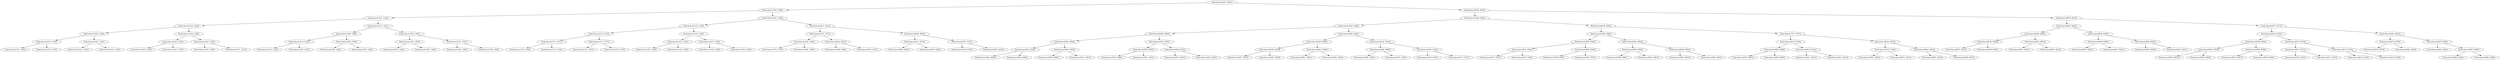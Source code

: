 digraph G{
1124128625 [label="Node{data=[4841, 4841]}"]
1124128625 -> 1487073426
1487073426 [label="Node{data=[1309, 1309]}"]
1487073426 -> 805661411
805661411 [label="Node{data=[1232, 1232]}"]
805661411 -> 212962196
212962196 [label="Node{data=[1224, 1224]}"]
212962196 -> 1229942316
1229942316 [label="Node{data=[1220, 1220]}"]
1229942316 -> 111550967
111550967 [label="Node{data=[1218, 1218]}"]
111550967 -> 493818290
493818290 [label="Node{data=[1183, 1183]}"]
111550967 -> 486724768
486724768 [label="Node{data=[1219, 1219]}"]
1229942316 -> 789509922
789509922 [label="Node{data=[1222, 1222]}"]
789509922 -> 403755693
403755693 [label="Node{data=[1221, 1221]}"]
789509922 -> 2107093660
2107093660 [label="Node{data=[1223, 1223]}"]
212962196 -> 1992019546
1992019546 [label="Node{data=[1228, 1228]}"]
1992019546 -> 785678408
785678408 [label="Node{data=[1226, 1226]}"]
785678408 -> 818920069
818920069 [label="Node{data=[1225, 1225]}"]
785678408 -> 1879899474
1879899474 [label="Node{data=[1227, 1227]}"]
1992019546 -> 1491936279
1491936279 [label="Node{data=[1230, 1230]}"]
1491936279 -> 1387346306
1387346306 [label="Node{data=[1229, 1229]}"]
1491936279 -> 526887619
526887619 [label="Node{data=[1231, 1231]}"]
805661411 -> 144056848
144056848 [label="Node{data=[1301, 1301]}"]
144056848 -> 963277449
963277449 [label="Node{data=[1268, 1268]}"]
963277449 -> 1649156367
1649156367 [label="Node{data=[1234, 1234]}"]
1649156367 -> 1080012343
1080012343 [label="Node{data=[1233, 1233]}"]
1649156367 -> 2036368014
2036368014 [label="Node{data=[1235, 1235]}"]
963277449 -> 334780689
334780689 [label="Node{data=[1299, 1299]}"]
334780689 -> 280188473
280188473 [label="Node{data=[1285, 1285]}"]
334780689 -> 757103630
757103630 [label="Node{data=[1300, 1300]}"]
144056848 -> 1353318358
1353318358 [label="Node{data=[1305, 1305]}"]
1353318358 -> 1638139907
1638139907 [label="Node{data=[1303, 1303]}"]
1638139907 -> 1806469264
1806469264 [label="Node{data=[1302, 1302]}"]
1638139907 -> 1161976295
1161976295 [label="Node{data=[1304, 1304]}"]
1353318358 -> 1519016406
1519016406 [label="Node{data=[1307, 1307]}"]
1519016406 -> 464496276
464496276 [label="Node{data=[1306, 1306]}"]
1519016406 -> 348673401
348673401 [label="Node{data=[1308, 1308]}"]
1487073426 -> 1133689702
1133689702 [label="Node{data=[1345, 1345]}"]
1133689702 -> 1272843819
1272843819 [label="Node{data=[1319, 1319]}"]
1272843819 -> 765692610
765692610 [label="Node{data=[1315, 1315]}"]
765692610 -> 2073457042
2073457042 [label="Node{data=[1311, 1311]}"]
2073457042 -> 764001293
764001293 [label="Node{data=[1310, 1310]}"]
2073457042 -> 371015873
371015873 [label="Node{data=[1314, 1314]}"]
765692610 -> 668544346
668544346 [label="Node{data=[1317, 1317]}"]
668544346 -> 1863045842
1863045842 [label="Node{data=[1316, 1316]}"]
668544346 -> 251818730
251818730 [label="Node{data=[1318, 1318]}"]
1272843819 -> 1944400003
1944400003 [label="Node{data=[1323, 1323]}"]
1944400003 -> 498626648
498626648 [label="Node{data=[1321, 1321]}"]
498626648 -> 747945087
747945087 [label="Node{data=[1320, 1320]}"]
498626648 -> 815599141
815599141 [label="Node{data=[1322, 1322]}"]
1944400003 -> 1789284765
1789284765 [label="Node{data=[1325, 1325]}"]
1789284765 -> 885179937
885179937 [label="Node{data=[1324, 1324]}"]
1789284765 -> 1027400578
1027400578 [label="Node{data=[1326, 1326]}"]
1133689702 -> 1703423526
1703423526 [label="Node{data=[3611, 3611]}"]
1703423526 -> 1031451059
1031451059 [label="Node{data=[1477, 1477]}"]
1031451059 -> 522951667
522951667 [label="Node{data=[1426, 1426]}"]
522951667 -> 1171344231
1171344231 [label="Node{data=[1373, 1373]}"]
522951667 -> 1628222693
1628222693 [label="Node{data=[1436, 1436]}"]
1031451059 -> 160659038
160659038 [label="Node{data=[2814, 2814]}"]
160659038 -> 1243910300
1243910300 [label="Node{data=[1486, 1486]}"]
160659038 -> 98660556
98660556 [label="Node{data=[2972, 2972]}"]
1703423526 -> 30299913
30299913 [label="Node{data=[4694, 4694]}"]
30299913 -> 335409384
335409384 [label="Node{data=[4214, 4214]}"]
335409384 -> 2108891771
2108891771 [label="Node{data=[3684, 3684]}"]
335409384 -> 1935297041
1935297041 [label="Node{data=[4260, 4260]}"]
30299913 -> 6237548
6237548 [label="Node{data=[4767, 4767]}"]
6237548 -> 2094655295
2094655295 [label="Node{data=[4730, 4730]}"]
6237548 -> 404595237
404595237 [label="Node{data=[4816, 4816]}"]
1124128625 -> 968260085
968260085 [label="Node{data=[8036, 8036]}"]
968260085 -> 1081804770
1081804770 [label="Node{data=[5308, 5308]}"]
1081804770 -> 1940447437
1940447437 [label="Node{data=[5056, 5056]}"]
1940447437 -> 114391063
114391063 [label="Node{data=[5048, 5048]}"]
114391063 -> 203604201
203604201 [label="Node{data=[4964, 4964]}"]
203604201 -> 343839384
343839384 [label="Node{data=[4932, 4932]}"]
343839384 -> 543471186
543471186 [label="Node{data=[4844, 4844]}"]
343839384 -> 762868617
762868617 [label="Node{data=[4949, 4949]}"]
203604201 -> 927451975
927451975 [label="Node{data=[5003, 5003]}"]
927451975 -> 1464690021
1464690021 [label="Node{data=[4995, 4995]}"]
927451975 -> 1377738744
1377738744 [label="Node{data=[5031, 5031]}"]
114391063 -> 1016355337
1016355337 [label="Node{data=[5052, 5052]}"]
1016355337 -> 889234223
889234223 [label="Node{data=[5050, 5050]}"]
889234223 -> 156929703
156929703 [label="Node{data=[5049, 5049]}"]
889234223 -> 798830891
798830891 [label="Node{data=[5051, 5051]}"]
1016355337 -> 835150531
835150531 [label="Node{data=[5054, 5054]}"]
835150531 -> 32417295
32417295 [label="Node{data=[5053, 5053]}"]
835150531 -> 1545355043
1545355043 [label="Node{data=[5055, 5055]}"]
1940447437 -> 449731042
449731042 [label="Node{data=[5064, 5064]}"]
449731042 -> 269873410
269873410 [label="Node{data=[5060, 5060]}"]
269873410 -> 1690301393
1690301393 [label="Node{data=[5058, 5058]}"]
1690301393 -> 1499938114
1499938114 [label="Node{data=[5057, 5057]}"]
1690301393 -> 823033541
823033541 [label="Node{data=[5059, 5059]}"]
269873410 -> 237765639
237765639 [label="Node{data=[5062, 5062]}"]
237765639 -> 362172264
362172264 [label="Node{data=[5061, 5061]}"]
237765639 -> 1971056053
1971056053 [label="Node{data=[5063, 5063]}"]
449731042 -> 935415177
935415177 [label="Node{data=[5164, 5164]}"]
935415177 -> 1495497546
1495497546 [label="Node{data=[5066, 5066]}"]
1495497546 -> 2120843785
2120843785 [label="Node{data=[5065, 5065]}"]
1495497546 -> 1423302196
1423302196 [label="Node{data=[5105, 5105]}"]
935415177 -> 1766157346
1766157346 [label="Node{data=[5233, 5233]}"]
1766157346 -> 729719659
729719659 [label="Node{data=[5185, 5185]}"]
1766157346 -> 422909383
422909383 [label="Node{data=[5277, 5277]}"]
1081804770 -> 1667976363
1667976363 [label="Node{data=[6006, 6006]}"]
1667976363 -> 562895000
562895000 [label="Node{data=[5998, 5998]}"]
562895000 -> 2134282809
2134282809 [label="Node{data=[5409, 5409]}"]
2134282809 -> 1310468917
1310468917 [label="Node{data=[5362, 5362]}"]
1310468917 -> 1999317065
1999317065 [label="Node{data=[5337, 5337]}"]
1310468917 -> 1051437036
1051437036 [label="Node{data=[5393, 5393]}"]
2134282809 -> 1975999834
1975999834 [label="Node{data=[5848, 5848]}"]
1975999834 -> 1521321300
1521321300 [label="Node{data=[5766, 5766]}"]
1975999834 -> 1953142568
1953142568 [label="Node{data=[5997, 5997]}"]
562895000 -> 396216974
396216974 [label="Node{data=[6002, 6002]}"]
396216974 -> 1484744874
1484744874 [label="Node{data=[6000, 6000]}"]
1484744874 -> 1850659284
1850659284 [label="Node{data=[5999, 5999]}"]
1484744874 -> 1321064674
1321064674 [label="Node{data=[6001, 6001]}"]
396216974 -> 932028929
932028929 [label="Node{data=[6004, 6004]}"]
932028929 -> 345290338
345290338 [label="Node{data=[6003, 6003]}"]
932028929 -> 206312789
206312789 [label="Node{data=[6005, 6005]}"]
1667976363 -> 748074742
748074742 [label="Node{data=[7757, 7757]}"]
748074742 -> 1993442511
1993442511 [label="Node{data=[6010, 6010]}"]
1993442511 -> 1204231121
1204231121 [label="Node{data=[6008, 6008]}"]
1204231121 -> 734877889
734877889 [label="Node{data=[6007, 6007]}"]
1204231121 -> 846559816
846559816 [label="Node{data=[6009, 6009]}"]
1993442511 -> 1224238901
1224238901 [label="Node{data=[6012, 6012]}"]
1224238901 -> 924775528
924775528 [label="Node{data=[6011, 6011]}"]
1224238901 -> 1985259802
1985259802 [label="Node{data=[6013, 6013]}"]
748074742 -> 1877621410
1877621410 [label="Node{data=[8032, 8032]}"]
1877621410 -> 1679833509
1679833509 [label="Node{data=[7918, 7918]}"]
1679833509 -> 610090237
610090237 [label="Node{data=[7866, 7866]}"]
1679833509 -> 2006076693
2006076693 [label="Node{data=[8031, 8031]}"]
1877621410 -> 1234392687
1234392687 [label="Node{data=[8034, 8034]}"]
1234392687 -> 740008937
740008937 [label="Node{data=[8033, 8033]}"]
1234392687 -> 1642907715
1642907715 [label="Node{data=[8035, 8035]}"]
968260085 -> 83090318
83090318 [label="Node{data=[8052, 8052]}"]
83090318 -> 1459668305
1459668305 [label="Node{data=[8044, 8044]}"]
1459668305 -> 653598899
653598899 [label="Node{data=[8040, 8040]}"]
653598899 -> 559696638
559696638 [label="Node{data=[8038, 8038]}"]
559696638 -> 996793072
996793072 [label="Node{data=[8037, 8037]}"]
559696638 -> 1779608193
1779608193 [label="Node{data=[8039, 8039]}"]
653598899 -> 1710096328
1710096328 [label="Node{data=[8042, 8042]}"]
1710096328 -> 648368689
648368689 [label="Node{data=[8041, 8041]}"]
1710096328 -> 1408148047
1408148047 [label="Node{data=[8043, 8043]}"]
1459668305 -> 752307217
752307217 [label="Node{data=[8048, 8048]}"]
752307217 -> 642704892
642704892 [label="Node{data=[8046, 8046]}"]
642704892 -> 720773086
720773086 [label="Node{data=[8045, 8045]}"]
642704892 -> 204225557
204225557 [label="Node{data=[8047, 8047]}"]
752307217 -> 437079621
437079621 [label="Node{data=[8050, 8050]}"]
437079621 -> 1270692349
1270692349 [label="Node{data=[8049, 8049]}"]
437079621 -> 1362089915
1362089915 [label="Node{data=[8051, 8051]}"]
83090318 -> 1015977247
1015977247 [label="Node{data=[8277, 8277]}"]
1015977247 -> 1275173805
1275173805 [label="Node{data=[8102, 8102]}"]
1275173805 -> 1859203329
1859203329 [label="Node{data=[8056, 8056]}"]
1859203329 -> 1106030959
1106030959 [label="Node{data=[8054, 8054]}"]
1106030959 -> 151188000
151188000 [label="Node{data=[8053, 8053]}"]
1106030959 -> 1235143774
1235143774 [label="Node{data=[8055, 8055]}"]
1859203329 -> 782284117
782284117 [label="Node{data=[8058, 8058]}"]
782284117 -> 182652455
182652455 [label="Node{data=[8057, 8057]}"]
782284117 -> 351174313
351174313 [label="Node{data=[8059, 8059]}"]
1275173805 -> 724417622
724417622 [label="Node{data=[8273, 8273]}"]
724417622 -> 9219707
9219707 [label="Node{data=[8271, 8271]}"]
9219707 -> 311171707
311171707 [label="Node{data=[8223, 8223]}"]
9219707 -> 1978676661
1978676661 [label="Node{data=[8272, 8272]}"]
724417622 -> 863631441
863631441 [label="Node{data=[8275, 8275]}"]
863631441 -> 1449359155
1449359155 [label="Node{data=[8274, 8274]}"]
863631441 -> 609153094
609153094 [label="Node{data=[8276, 8276]}"]
1015977247 -> 1357325543
1357325543 [label="Node{data=[8281, 8281]}"]
1357325543 -> 748742106
748742106 [label="Node{data=[8279, 8279]}"]
748742106 -> 1639433618
1639433618 [label="Node{data=[8278, 8278]}"]
748742106 -> 849921314
849921314 [label="Node{data=[8280, 8280]}"]
1357325543 -> 1526796172
1526796172 [label="Node{data=[8283, 8283]}"]
1526796172 -> 1881452291
1881452291 [label="Node{data=[8282, 8282]}"]
1526796172 -> 794849216
794849216 [label="Node{data=[8285, 8285]}"]
794849216 -> 1528114907
1528114907 [label="Node{data=[8284, 8284]}"]
794849216 -> 146487130
146487130 [label="Node{data=[8286, 8286]}"]
}